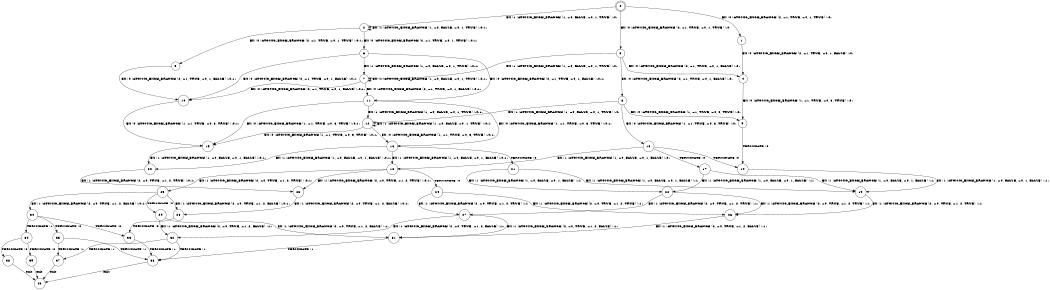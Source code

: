 digraph BCG {
size = "7, 10.5";
center = TRUE;
node [shape = circle];
0 [peripheries = 2];
0 -> 1 [label = "EX !0 !ATOMIC_EXCH_BRANCH (2, +1, TRUE, +0, 1, TRUE) !:0:"];
0 -> 2 [label = "EX !1 !ATOMIC_EXCH_BRANCH (1, +0, FALSE, +0, 1, TRUE) !:0:"];
0 -> 3 [label = "EX !0 !ATOMIC_EXCH_BRANCH (2, +1, TRUE, +0, 1, TRUE) !:0:"];
1 -> 4 [label = "EX !0 !ATOMIC_EXCH_BRANCH (2, +1, TRUE, +0, 1, FALSE) !:0:"];
2 -> 5 [label = "EX !0 !ATOMIC_EXCH_BRANCH (2, +1, TRUE, +0, 1, TRUE) !:0:1:"];
2 -> 6 [label = "EX !0 !ATOMIC_EXCH_BRANCH (2, +1, TRUE, +0, 1, TRUE) !:0:1:"];
2 -> 2 [label = "EX !1 !ATOMIC_EXCH_BRANCH (1, +0, FALSE, +0, 1, TRUE) !:0:1:"];
3 -> 4 [label = "EX !0 !ATOMIC_EXCH_BRANCH (2, +1, TRUE, +0, 1, FALSE) !:0:"];
3 -> 7 [label = "EX !1 !ATOMIC_EXCH_BRANCH (1, +0, FALSE, +0, 1, TRUE) !:0:"];
3 -> 8 [label = "EX !0 !ATOMIC_EXCH_BRANCH (2, +1, TRUE, +0, 1, FALSE) !:0:"];
4 -> 9 [label = "EX !0 !ATOMIC_EXCH_BRANCH (1, +1, TRUE, +0, 3, TRUE) !:0:"];
5 -> 10 [label = "EX !0 !ATOMIC_EXCH_BRANCH (2, +1, TRUE, +0, 1, FALSE) !:0:1:"];
6 -> 10 [label = "EX !0 !ATOMIC_EXCH_BRANCH (2, +1, TRUE, +0, 1, FALSE) !:0:1:"];
6 -> 7 [label = "EX !1 !ATOMIC_EXCH_BRANCH (1, +0, FALSE, +0, 1, TRUE) !:0:1:"];
6 -> 11 [label = "EX !0 !ATOMIC_EXCH_BRANCH (2, +1, TRUE, +0, 1, FALSE) !:0:1:"];
7 -> 10 [label = "EX !0 !ATOMIC_EXCH_BRANCH (2, +1, TRUE, +0, 1, FALSE) !:0:1:"];
7 -> 7 [label = "EX !1 !ATOMIC_EXCH_BRANCH (1, +0, FALSE, +0, 1, TRUE) !:0:1:"];
7 -> 11 [label = "EX !0 !ATOMIC_EXCH_BRANCH (2, +1, TRUE, +0, 1, FALSE) !:0:1:"];
8 -> 9 [label = "EX !0 !ATOMIC_EXCH_BRANCH (1, +1, TRUE, +0, 3, TRUE) !:0:"];
8 -> 12 [label = "EX !1 !ATOMIC_EXCH_BRANCH (1, +0, FALSE, +0, 1, TRUE) !:0:"];
8 -> 13 [label = "EX !0 !ATOMIC_EXCH_BRANCH (1, +1, TRUE, +0, 3, TRUE) !:0:"];
9 -> 14 [label = "TERMINATE !0"];
10 -> 15 [label = "EX !0 !ATOMIC_EXCH_BRANCH (1, +1, TRUE, +0, 3, TRUE) !:0:1:"];
11 -> 15 [label = "EX !0 !ATOMIC_EXCH_BRANCH (1, +1, TRUE, +0, 3, TRUE) !:0:1:"];
11 -> 12 [label = "EX !1 !ATOMIC_EXCH_BRANCH (1, +0, FALSE, +0, 1, TRUE) !:0:1:"];
11 -> 16 [label = "EX !0 !ATOMIC_EXCH_BRANCH (1, +1, TRUE, +0, 3, TRUE) !:0:1:"];
12 -> 15 [label = "EX !0 !ATOMIC_EXCH_BRANCH (1, +1, TRUE, +0, 3, TRUE) !:0:1:"];
12 -> 12 [label = "EX !1 !ATOMIC_EXCH_BRANCH (1, +0, FALSE, +0, 1, TRUE) !:0:1:"];
12 -> 16 [label = "EX !0 !ATOMIC_EXCH_BRANCH (1, +1, TRUE, +0, 3, TRUE) !:0:1:"];
13 -> 14 [label = "TERMINATE !0"];
13 -> 17 [label = "TERMINATE !0"];
13 -> 18 [label = "EX !1 !ATOMIC_EXCH_BRANCH (1, +0, FALSE, +0, 1, FALSE) !:0:"];
14 -> 19 [label = "EX !1 !ATOMIC_EXCH_BRANCH (1, +0, FALSE, +0, 1, FALSE) !:1:"];
15 -> 20 [label = "EX !1 !ATOMIC_EXCH_BRANCH (1, +0, FALSE, +0, 1, FALSE) !:0:1:"];
16 -> 20 [label = "EX !1 !ATOMIC_EXCH_BRANCH (1, +0, FALSE, +0, 1, FALSE) !:0:1:"];
16 -> 21 [label = "TERMINATE !0"];
16 -> 18 [label = "EX !1 !ATOMIC_EXCH_BRANCH (1, +0, FALSE, +0, 1, FALSE) !:0:1:"];
17 -> 19 [label = "EX !1 !ATOMIC_EXCH_BRANCH (1, +0, FALSE, +0, 1, FALSE) !:1:"];
17 -> 22 [label = "EX !1 !ATOMIC_EXCH_BRANCH (1, +0, FALSE, +0, 1, FALSE) !:1:"];
18 -> 23 [label = "EX !1 !ATOMIC_EXCH_BRANCH (2, +0, TRUE, +1, 2, TRUE) !:0:1:"];
18 -> 24 [label = "TERMINATE !0"];
18 -> 25 [label = "EX !1 !ATOMIC_EXCH_BRANCH (2, +0, TRUE, +1, 2, TRUE) !:0:1:"];
19 -> 26 [label = "EX !1 !ATOMIC_EXCH_BRANCH (2, +0, TRUE, +1, 2, TRUE) !:1:"];
20 -> 23 [label = "EX !1 !ATOMIC_EXCH_BRANCH (2, +0, TRUE, +1, 2, TRUE) !:0:1:"];
21 -> 19 [label = "EX !1 !ATOMIC_EXCH_BRANCH (1, +0, FALSE, +0, 1, FALSE) !:1:"];
21 -> 22 [label = "EX !1 !ATOMIC_EXCH_BRANCH (1, +0, FALSE, +0, 1, FALSE) !:1:"];
22 -> 26 [label = "EX !1 !ATOMIC_EXCH_BRANCH (2, +0, TRUE, +1, 2, TRUE) !:1:"];
22 -> 27 [label = "EX !1 !ATOMIC_EXCH_BRANCH (2, +0, TRUE, +1, 2, TRUE) !:1:"];
23 -> 28 [label = "EX !1 !ATOMIC_EXCH_BRANCH (2, +0, TRUE, +1, 2, FALSE) !:0:1:"];
24 -> 26 [label = "EX !1 !ATOMIC_EXCH_BRANCH (2, +0, TRUE, +1, 2, TRUE) !:1:"];
24 -> 27 [label = "EX !1 !ATOMIC_EXCH_BRANCH (2, +0, TRUE, +1, 2, TRUE) !:1:"];
25 -> 28 [label = "EX !1 !ATOMIC_EXCH_BRANCH (2, +0, TRUE, +1, 2, FALSE) !:0:1:"];
25 -> 29 [label = "TERMINATE !0"];
25 -> 30 [label = "EX !1 !ATOMIC_EXCH_BRANCH (2, +0, TRUE, +1, 2, FALSE) !:0:1:"];
26 -> 31 [label = "EX !1 !ATOMIC_EXCH_BRANCH (2, +0, TRUE, +1, 2, FALSE) !:1:"];
27 -> 31 [label = "EX !1 !ATOMIC_EXCH_BRANCH (2, +0, TRUE, +1, 2, FALSE) !:1:"];
27 -> 32 [label = "EX !1 !ATOMIC_EXCH_BRANCH (2, +0, TRUE, +1, 2, FALSE) !:1:"];
28 -> 33 [label = "TERMINATE !0"];
29 -> 31 [label = "EX !1 !ATOMIC_EXCH_BRANCH (2, +0, TRUE, +1, 2, FALSE) !:1:"];
29 -> 32 [label = "EX !1 !ATOMIC_EXCH_BRANCH (2, +0, TRUE, +1, 2, FALSE) !:1:"];
30 -> 33 [label = "TERMINATE !0"];
30 -> 34 [label = "TERMINATE !1"];
30 -> 35 [label = "TERMINATE !0"];
31 -> 36 [label = "TERMINATE !1"];
32 -> 36 [label = "TERMINATE !1"];
32 -> 37 [label = "TERMINATE !1"];
33 -> 36 [label = "TERMINATE !1"];
34 -> 38 [label = "TERMINATE !0"];
34 -> 39 [label = "TERMINATE !0"];
35 -> 36 [label = "TERMINATE !1"];
35 -> 37 [label = "TERMINATE !1"];
36 -> 40 [label = "exit"];
37 -> 40 [label = "exit"];
38 -> 40 [label = "exit"];
39 -> 40 [label = "exit"];
}
